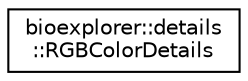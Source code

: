 digraph "Graphical Class Hierarchy"
{
 // LATEX_PDF_SIZE
  edge [fontname="Helvetica",fontsize="10",labelfontname="Helvetica",labelfontsize="10"];
  node [fontname="Helvetica",fontsize="10",shape=record];
  rankdir="LR";
  Node0 [label="bioexplorer::details\l::RGBColorDetails",height=0.2,width=0.4,color="black", fillcolor="white", style="filled",URL="$df/dc7/structbioexplorer_1_1details_1_1RGBColorDetails.html",tooltip="Structure defining the RGB color of atoms according to the JMol Scheme."];
}
